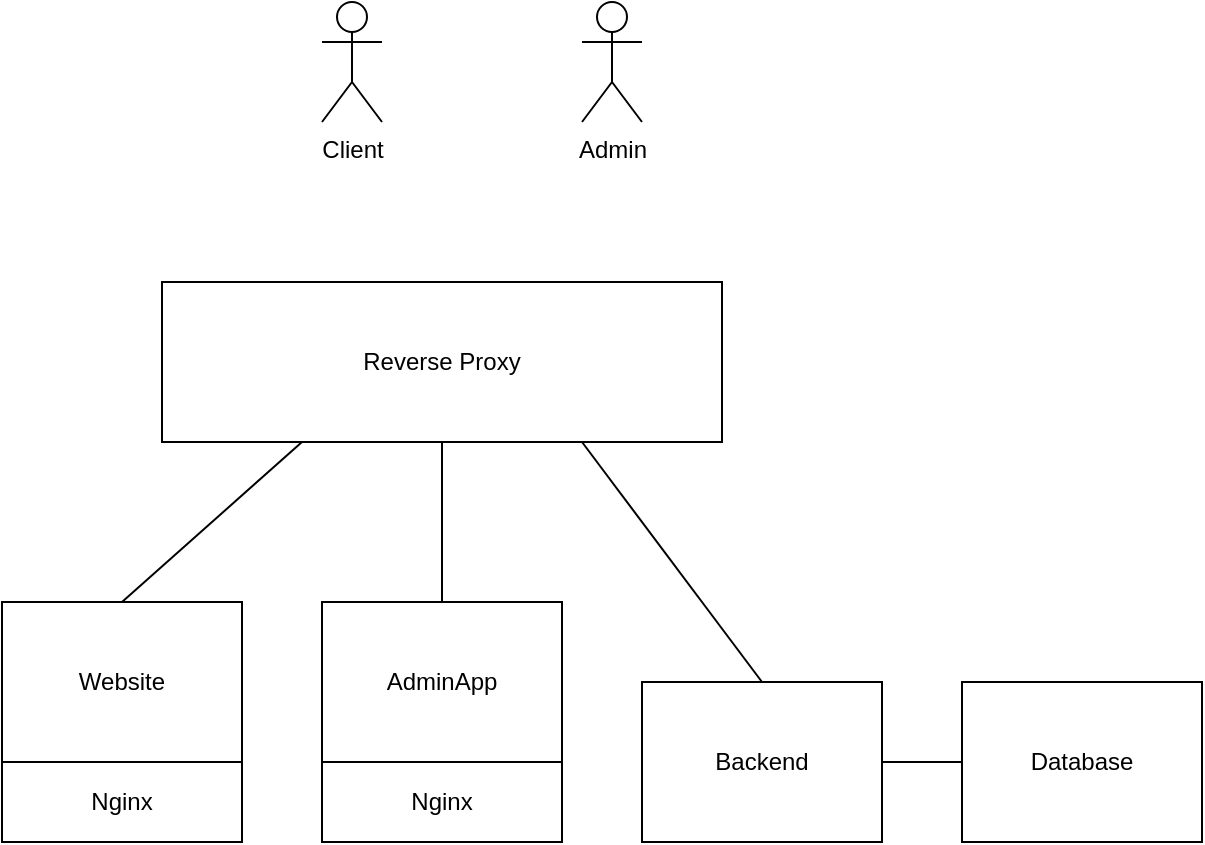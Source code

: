 <mxfile version="15.9.4" type="device"><diagram id="PzbSSJjvp_ocqg7FMYV-" name="Page-1"><mxGraphModel dx="875" dy="405" grid="1" gridSize="10" guides="1" tooltips="1" connect="1" arrows="1" fold="1" page="1" pageScale="1" pageWidth="827" pageHeight="1169" math="0" shadow="0"><root><mxCell id="0"/><mxCell id="1" parent="0"/><mxCell id="Ag2hejjGZgfmnFfliz5M-1" value="Nginx" style="rounded=0;whiteSpace=wrap;html=1;" vertex="1" parent="1"><mxGeometry x="120" y="400" width="120" height="40" as="geometry"/></mxCell><mxCell id="Ag2hejjGZgfmnFfliz5M-2" value="&lt;div&gt;Website&lt;/div&gt;" style="rounded=0;whiteSpace=wrap;html=1;" vertex="1" parent="1"><mxGeometry x="120" y="320" width="120" height="80" as="geometry"/></mxCell><mxCell id="Ag2hejjGZgfmnFfliz5M-3" value="Nginx" style="rounded=0;whiteSpace=wrap;html=1;" vertex="1" parent="1"><mxGeometry x="280" y="400" width="120" height="40" as="geometry"/></mxCell><mxCell id="Ag2hejjGZgfmnFfliz5M-4" value="AdminApp" style="rounded=0;whiteSpace=wrap;html=1;" vertex="1" parent="1"><mxGeometry x="280" y="320" width="120" height="80" as="geometry"/></mxCell><mxCell id="Ag2hejjGZgfmnFfliz5M-5" value="Backend" style="rounded=0;whiteSpace=wrap;html=1;" vertex="1" parent="1"><mxGeometry x="440" y="360" width="120" height="80" as="geometry"/></mxCell><mxCell id="Ag2hejjGZgfmnFfliz5M-6" value="Database" style="rounded=0;whiteSpace=wrap;html=1;" vertex="1" parent="1"><mxGeometry x="600" y="360" width="120" height="80" as="geometry"/></mxCell><mxCell id="Ag2hejjGZgfmnFfliz5M-8" value="Reverse Proxy" style="rounded=0;whiteSpace=wrap;html=1;" vertex="1" parent="1"><mxGeometry x="200" y="160" width="280" height="80" as="geometry"/></mxCell><mxCell id="Ag2hejjGZgfmnFfliz5M-9" value="&lt;div&gt;Client&lt;/div&gt;&lt;div&gt;&lt;br&gt;&lt;/div&gt;" style="shape=umlActor;verticalLabelPosition=bottom;verticalAlign=top;html=1;outlineConnect=0;" vertex="1" parent="1"><mxGeometry x="280" y="20" width="30" height="60" as="geometry"/></mxCell><mxCell id="Ag2hejjGZgfmnFfliz5M-11" value="&lt;div&gt;Admin&lt;/div&gt;" style="shape=umlActor;verticalLabelPosition=bottom;verticalAlign=top;html=1;outlineConnect=0;" vertex="1" parent="1"><mxGeometry x="410" y="20" width="30" height="60" as="geometry"/></mxCell><mxCell id="Ag2hejjGZgfmnFfliz5M-15" value="" style="endArrow=none;html=1;rounded=0;exitX=1;exitY=0.5;exitDx=0;exitDy=0;entryX=0;entryY=0.5;entryDx=0;entryDy=0;" edge="1" parent="1" source="Ag2hejjGZgfmnFfliz5M-5" target="Ag2hejjGZgfmnFfliz5M-6"><mxGeometry width="50" height="50" relative="1" as="geometry"><mxPoint x="390" y="330" as="sourcePoint"/><mxPoint x="440" y="280" as="targetPoint"/></mxGeometry></mxCell><mxCell id="Ag2hejjGZgfmnFfliz5M-16" value="" style="endArrow=none;html=1;rounded=0;exitX=0.5;exitY=0;exitDx=0;exitDy=0;entryX=0.75;entryY=1;entryDx=0;entryDy=0;" edge="1" parent="1" source="Ag2hejjGZgfmnFfliz5M-5" target="Ag2hejjGZgfmnFfliz5M-8"><mxGeometry width="50" height="50" relative="1" as="geometry"><mxPoint x="390" y="330" as="sourcePoint"/><mxPoint x="440" y="280" as="targetPoint"/></mxGeometry></mxCell><mxCell id="Ag2hejjGZgfmnFfliz5M-17" value="" style="endArrow=none;html=1;rounded=0;exitX=0.5;exitY=0;exitDx=0;exitDy=0;entryX=0.5;entryY=1;entryDx=0;entryDy=0;" edge="1" parent="1" source="Ag2hejjGZgfmnFfliz5M-4" target="Ag2hejjGZgfmnFfliz5M-8"><mxGeometry width="50" height="50" relative="1" as="geometry"><mxPoint x="390" y="330" as="sourcePoint"/><mxPoint x="440" y="280" as="targetPoint"/></mxGeometry></mxCell><mxCell id="Ag2hejjGZgfmnFfliz5M-18" value="" style="endArrow=none;html=1;rounded=0;exitX=0.5;exitY=0;exitDx=0;exitDy=0;entryX=0.25;entryY=1;entryDx=0;entryDy=0;" edge="1" parent="1" source="Ag2hejjGZgfmnFfliz5M-2" target="Ag2hejjGZgfmnFfliz5M-8"><mxGeometry width="50" height="50" relative="1" as="geometry"><mxPoint x="390" y="330" as="sourcePoint"/><mxPoint x="440" y="280" as="targetPoint"/></mxGeometry></mxCell></root></mxGraphModel></diagram></mxfile>